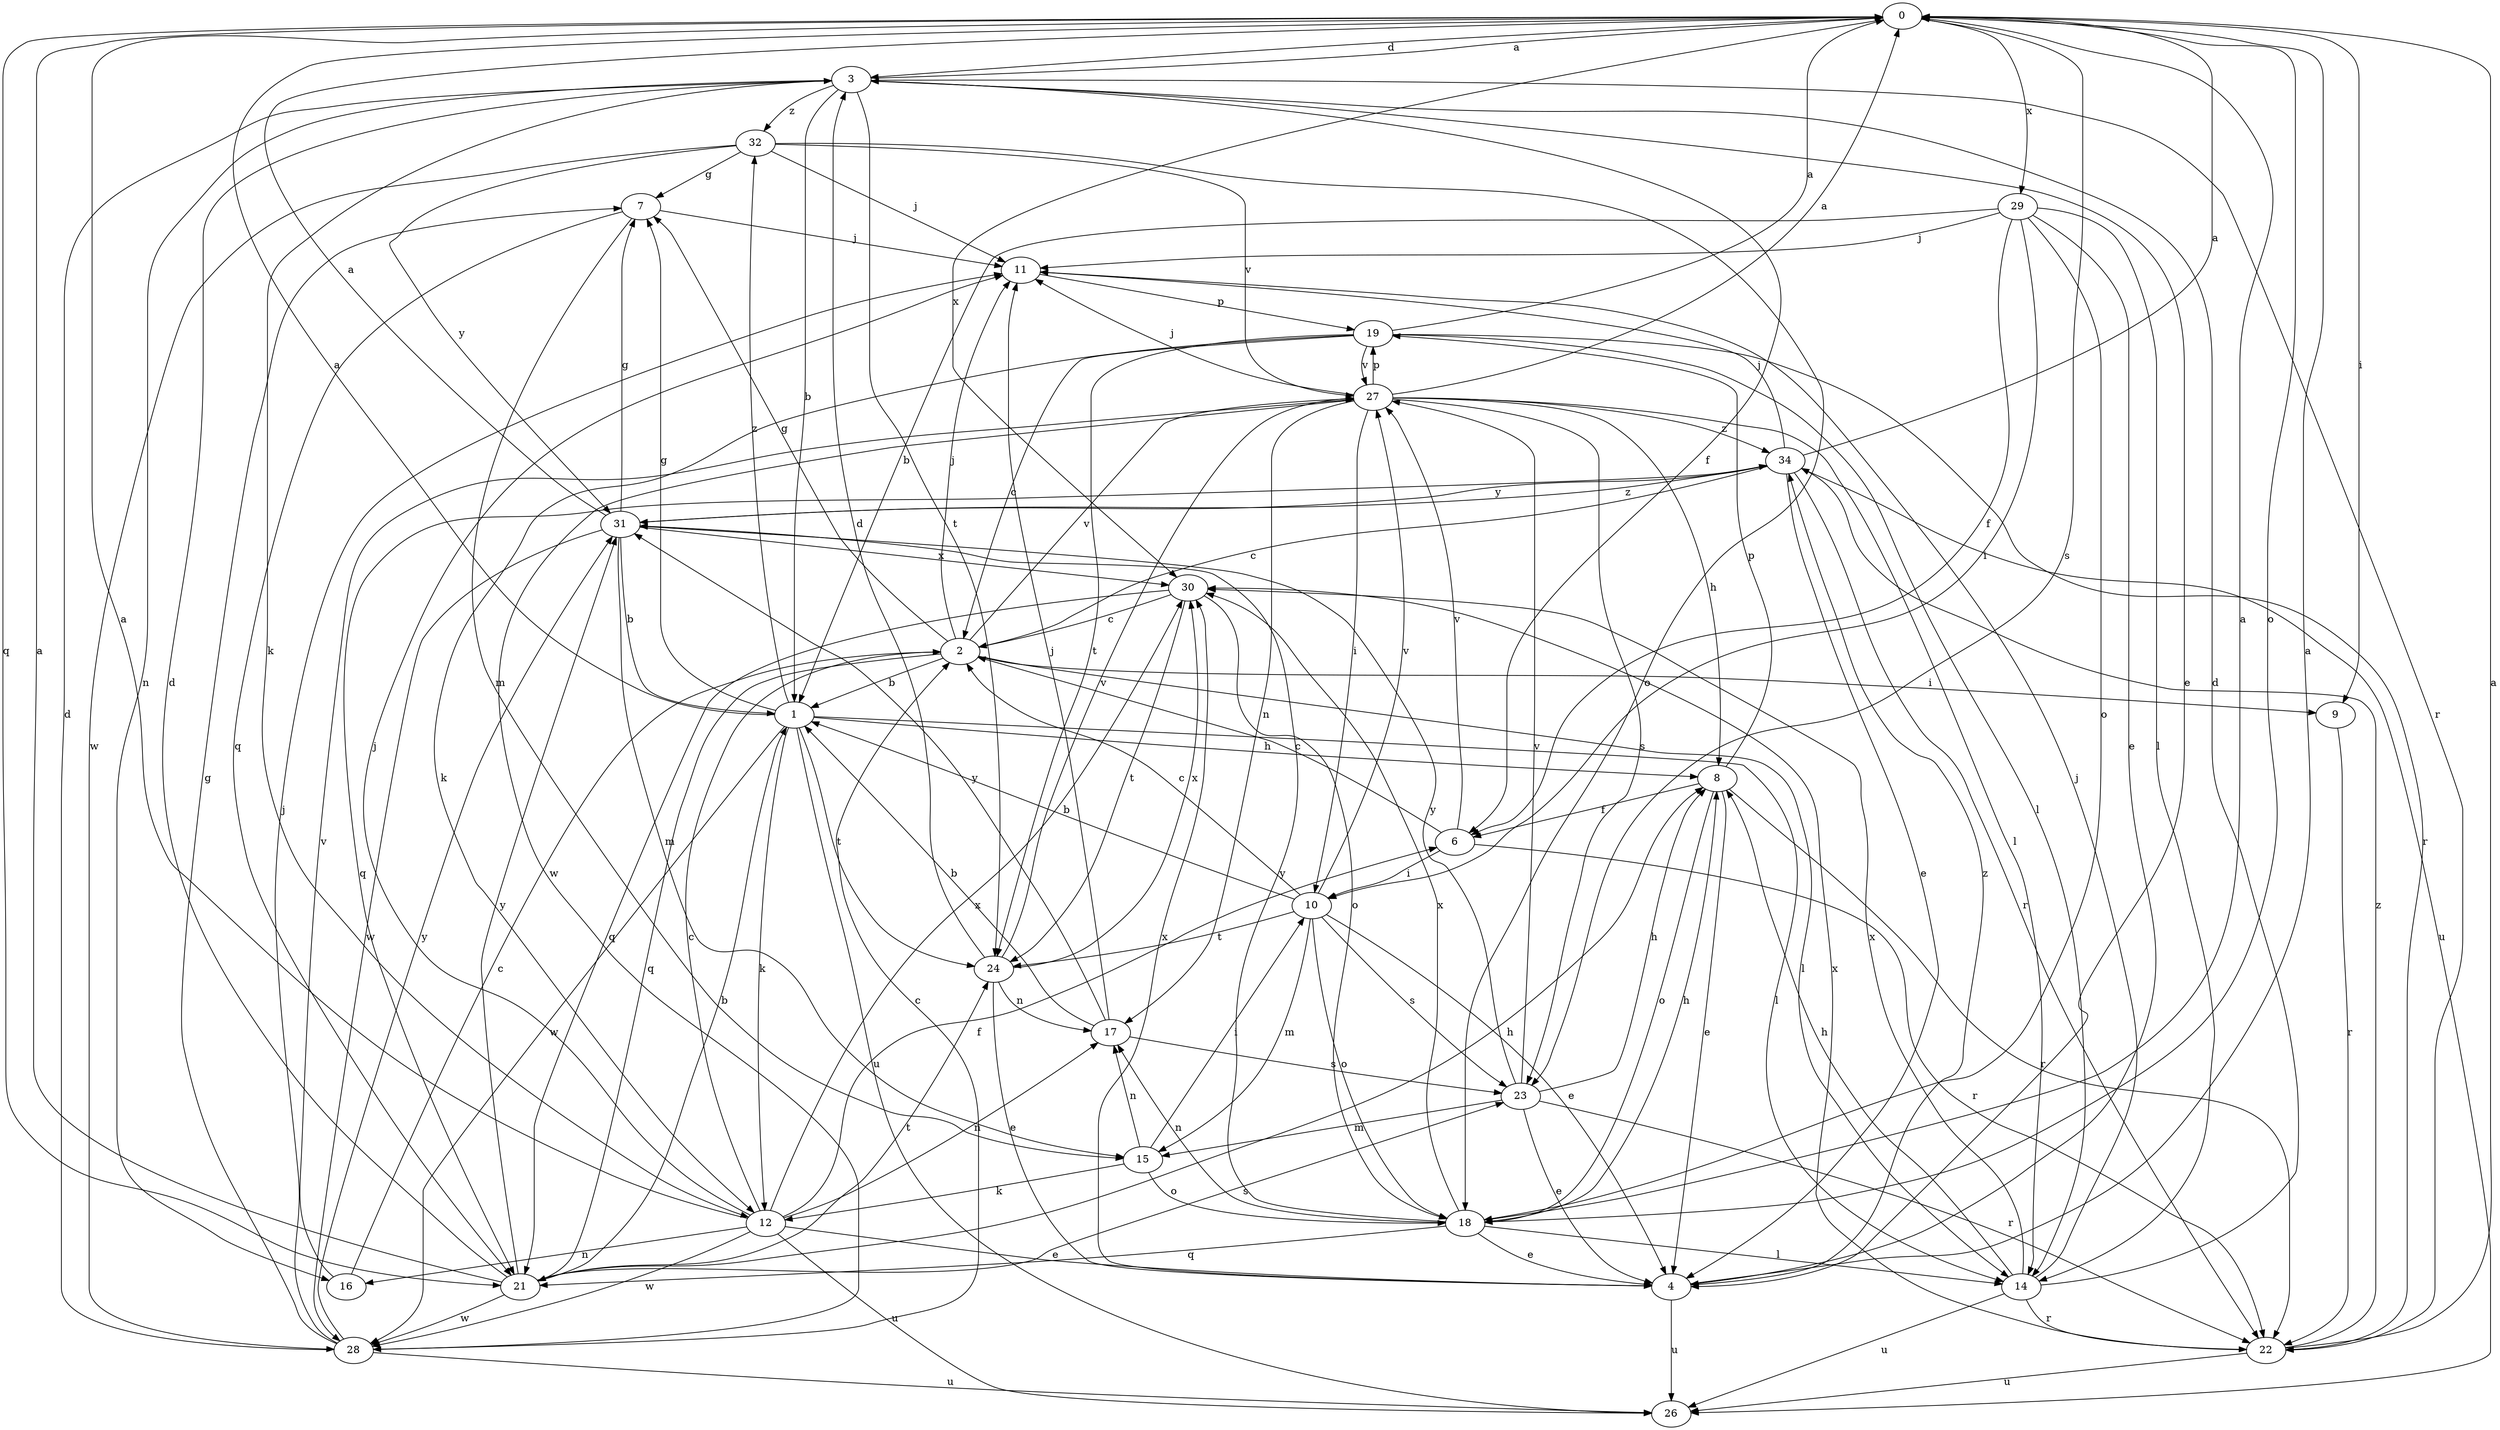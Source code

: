 strict digraph  {
0;
1;
2;
3;
4;
6;
7;
8;
9;
10;
11;
12;
14;
15;
16;
17;
18;
19;
21;
22;
23;
24;
26;
27;
28;
29;
30;
31;
32;
34;
0 -> 3  [label=d];
0 -> 9  [label=i];
0 -> 18  [label=o];
0 -> 21  [label=q];
0 -> 23  [label=s];
0 -> 29  [label=x];
0 -> 30  [label=x];
1 -> 0  [label=a];
1 -> 7  [label=g];
1 -> 8  [label=h];
1 -> 12  [label=k];
1 -> 14  [label=l];
1 -> 24  [label=t];
1 -> 26  [label=u];
1 -> 28  [label=w];
1 -> 32  [label=z];
2 -> 1  [label=b];
2 -> 7  [label=g];
2 -> 9  [label=i];
2 -> 11  [label=j];
2 -> 14  [label=l];
2 -> 21  [label=q];
2 -> 27  [label=v];
3 -> 0  [label=a];
3 -> 1  [label=b];
3 -> 4  [label=e];
3 -> 6  [label=f];
3 -> 12  [label=k];
3 -> 16  [label=n];
3 -> 22  [label=r];
3 -> 24  [label=t];
3 -> 32  [label=z];
4 -> 0  [label=a];
4 -> 26  [label=u];
4 -> 30  [label=x];
4 -> 34  [label=z];
6 -> 2  [label=c];
6 -> 10  [label=i];
6 -> 22  [label=r];
6 -> 27  [label=v];
7 -> 11  [label=j];
7 -> 15  [label=m];
7 -> 21  [label=q];
8 -> 4  [label=e];
8 -> 6  [label=f];
8 -> 18  [label=o];
8 -> 19  [label=p];
8 -> 22  [label=r];
9 -> 22  [label=r];
10 -> 1  [label=b];
10 -> 2  [label=c];
10 -> 4  [label=e];
10 -> 15  [label=m];
10 -> 18  [label=o];
10 -> 23  [label=s];
10 -> 24  [label=t];
10 -> 27  [label=v];
11 -> 19  [label=p];
12 -> 0  [label=a];
12 -> 2  [label=c];
12 -> 4  [label=e];
12 -> 6  [label=f];
12 -> 11  [label=j];
12 -> 16  [label=n];
12 -> 17  [label=n];
12 -> 26  [label=u];
12 -> 28  [label=w];
12 -> 30  [label=x];
14 -> 3  [label=d];
14 -> 8  [label=h];
14 -> 11  [label=j];
14 -> 22  [label=r];
14 -> 26  [label=u];
14 -> 30  [label=x];
15 -> 10  [label=i];
15 -> 12  [label=k];
15 -> 17  [label=n];
15 -> 18  [label=o];
16 -> 2  [label=c];
16 -> 27  [label=v];
17 -> 1  [label=b];
17 -> 11  [label=j];
17 -> 23  [label=s];
17 -> 31  [label=y];
18 -> 0  [label=a];
18 -> 4  [label=e];
18 -> 8  [label=h];
18 -> 14  [label=l];
18 -> 17  [label=n];
18 -> 21  [label=q];
18 -> 30  [label=x];
18 -> 31  [label=y];
19 -> 0  [label=a];
19 -> 2  [label=c];
19 -> 12  [label=k];
19 -> 14  [label=l];
19 -> 22  [label=r];
19 -> 24  [label=t];
19 -> 27  [label=v];
21 -> 0  [label=a];
21 -> 1  [label=b];
21 -> 3  [label=d];
21 -> 8  [label=h];
21 -> 23  [label=s];
21 -> 24  [label=t];
21 -> 28  [label=w];
21 -> 31  [label=y];
22 -> 0  [label=a];
22 -> 26  [label=u];
22 -> 30  [label=x];
22 -> 34  [label=z];
23 -> 4  [label=e];
23 -> 8  [label=h];
23 -> 15  [label=m];
23 -> 22  [label=r];
23 -> 27  [label=v];
23 -> 31  [label=y];
24 -> 3  [label=d];
24 -> 4  [label=e];
24 -> 17  [label=n];
24 -> 27  [label=v];
24 -> 30  [label=x];
27 -> 0  [label=a];
27 -> 8  [label=h];
27 -> 10  [label=i];
27 -> 11  [label=j];
27 -> 14  [label=l];
27 -> 17  [label=n];
27 -> 19  [label=p];
27 -> 23  [label=s];
27 -> 28  [label=w];
27 -> 34  [label=z];
28 -> 2  [label=c];
28 -> 3  [label=d];
28 -> 7  [label=g];
28 -> 11  [label=j];
28 -> 26  [label=u];
28 -> 31  [label=y];
29 -> 1  [label=b];
29 -> 4  [label=e];
29 -> 6  [label=f];
29 -> 10  [label=i];
29 -> 11  [label=j];
29 -> 14  [label=l];
29 -> 18  [label=o];
30 -> 2  [label=c];
30 -> 18  [label=o];
30 -> 21  [label=q];
30 -> 24  [label=t];
31 -> 0  [label=a];
31 -> 1  [label=b];
31 -> 7  [label=g];
31 -> 15  [label=m];
31 -> 28  [label=w];
31 -> 30  [label=x];
31 -> 34  [label=z];
32 -> 7  [label=g];
32 -> 11  [label=j];
32 -> 18  [label=o];
32 -> 27  [label=v];
32 -> 28  [label=w];
32 -> 31  [label=y];
34 -> 0  [label=a];
34 -> 2  [label=c];
34 -> 4  [label=e];
34 -> 11  [label=j];
34 -> 21  [label=q];
34 -> 22  [label=r];
34 -> 26  [label=u];
34 -> 31  [label=y];
}
